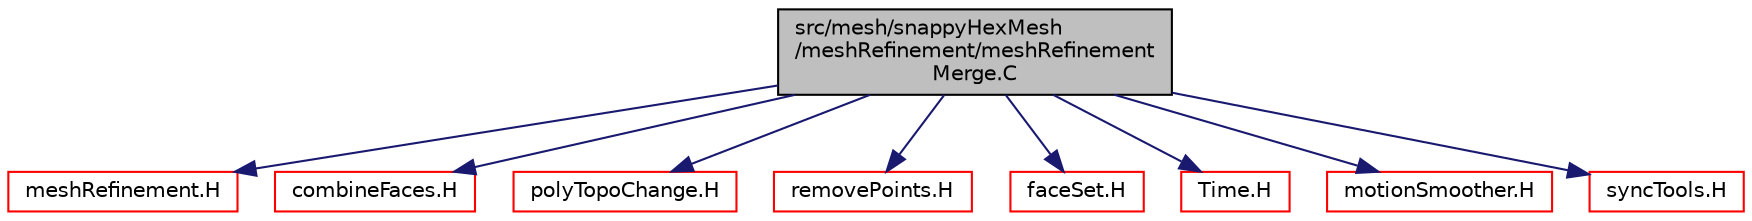 digraph "src/mesh/snappyHexMesh/meshRefinement/meshRefinementMerge.C"
{
  bgcolor="transparent";
  edge [fontname="Helvetica",fontsize="10",labelfontname="Helvetica",labelfontsize="10"];
  node [fontname="Helvetica",fontsize="10",shape=record];
  Node1 [label="src/mesh/snappyHexMesh\l/meshRefinement/meshRefinement\lMerge.C",height=0.2,width=0.4,color="black", fillcolor="grey75", style="filled", fontcolor="black"];
  Node1 -> Node2 [color="midnightblue",fontsize="10",style="solid",fontname="Helvetica"];
  Node2 [label="meshRefinement.H",height=0.2,width=0.4,color="red",URL="$a07418.html"];
  Node1 -> Node3 [color="midnightblue",fontsize="10",style="solid",fontname="Helvetica"];
  Node3 [label="combineFaces.H",height=0.2,width=0.4,color="red",URL="$a05014.html"];
  Node1 -> Node4 [color="midnightblue",fontsize="10",style="solid",fontname="Helvetica"];
  Node4 [label="polyTopoChange.H",height=0.2,width=0.4,color="red",URL="$a05034.html"];
  Node1 -> Node5 [color="midnightblue",fontsize="10",style="solid",fontname="Helvetica"];
  Node5 [label="removePoints.H",height=0.2,width=0.4,color="red",URL="$a05052.html"];
  Node1 -> Node6 [color="midnightblue",fontsize="10",style="solid",fontname="Helvetica"];
  Node6 [label="faceSet.H",height=0.2,width=0.4,color="red",URL="$a07778.html"];
  Node1 -> Node7 [color="midnightblue",fontsize="10",style="solid",fontname="Helvetica"];
  Node7 [label="Time.H",height=0.2,width=0.4,color="red",URL="$a08181.html"];
  Node1 -> Node8 [color="midnightblue",fontsize="10",style="solid",fontname="Helvetica"];
  Node8 [label="motionSmoother.H",height=0.2,width=0.4,color="red",URL="$a04966.html"];
  Node1 -> Node9 [color="midnightblue",fontsize="10",style="solid",fontname="Helvetica"];
  Node9 [label="syncTools.H",height=0.2,width=0.4,color="red",URL="$a09020.html"];
}
